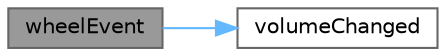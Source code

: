 digraph "wheelEvent"
{
 // LATEX_PDF_SIZE
  bgcolor="transparent";
  edge [fontname=Helvetica,fontsize=10,labelfontname=Helvetica,labelfontsize=10];
  node [fontname=Helvetica,fontsize=10,shape=box,height=0.2,width=0.4];
  rankdir="LR";
  Node1 [id="Node000001",label="wheelEvent",height=0.2,width=0.4,color="gray40", fillcolor="grey60", style="filled", fontcolor="black",tooltip="滚轮事件，传递滚轮信号"];
  Node1 -> Node2 [id="edge1_Node000001_Node000002",color="steelblue1",style="solid",tooltip=" "];
  Node2 [id="Node000002",label="volumeChanged",height=0.2,width=0.4,color="grey40", fillcolor="white", style="filled",URL="$class_my_widget.html#a447ecb6e1f10ffb787ac9dad1633e607",tooltip="音量变化信号"];
}
